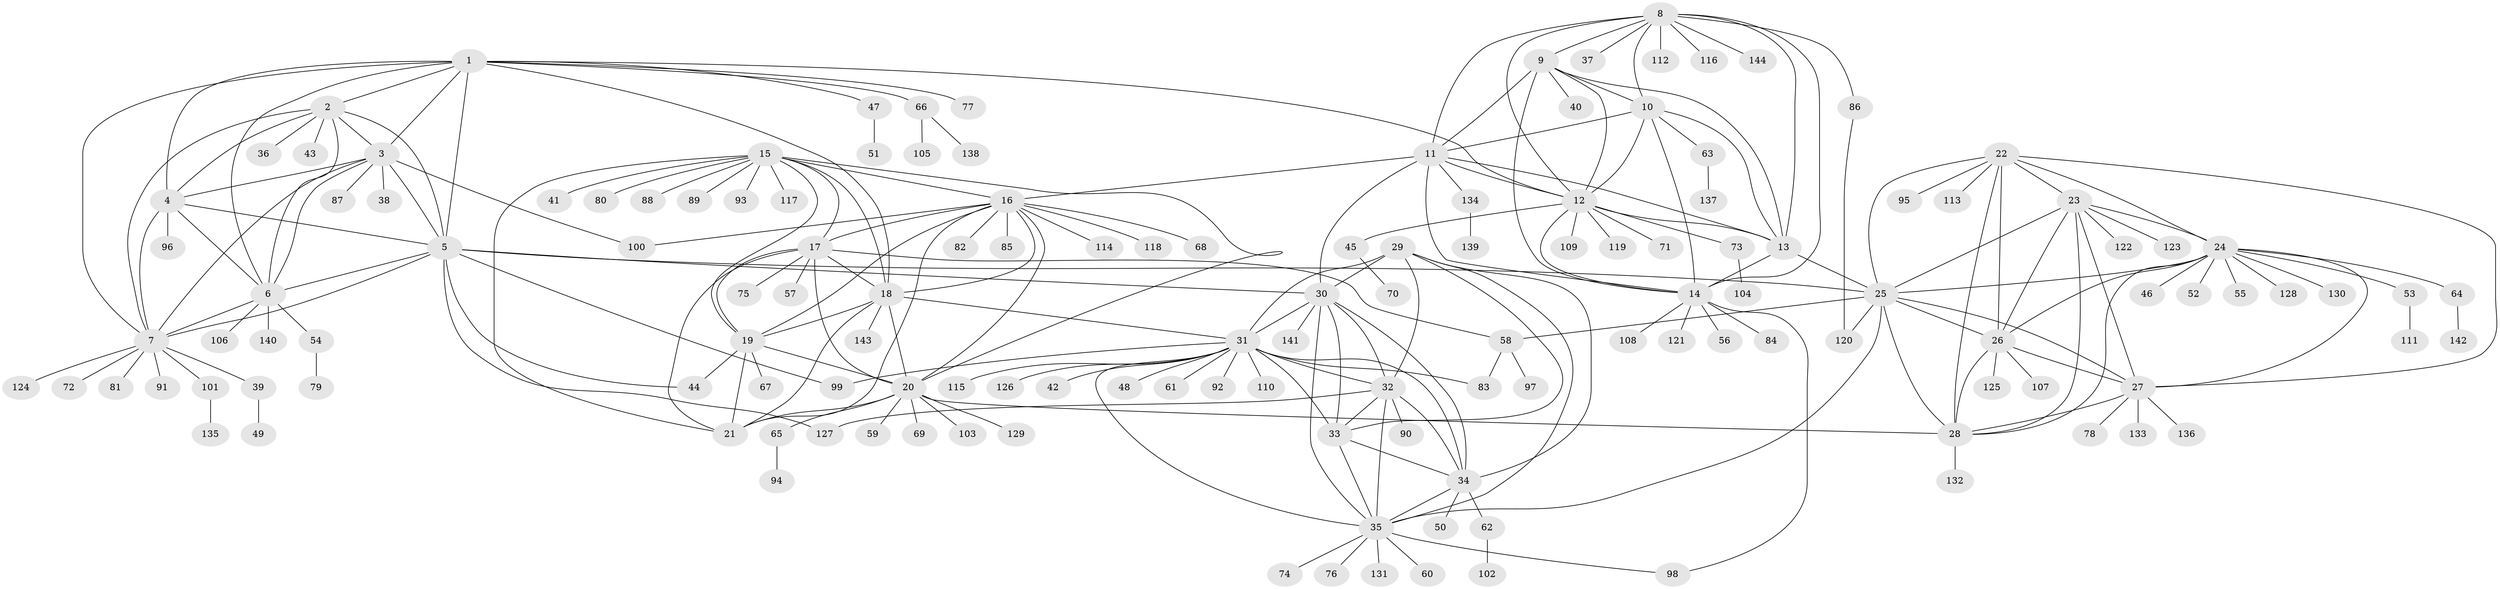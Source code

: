 // Generated by graph-tools (version 1.1) at 2025/26/03/09/25 03:26:42]
// undirected, 144 vertices, 232 edges
graph export_dot {
graph [start="1"]
  node [color=gray90,style=filled];
  1;
  2;
  3;
  4;
  5;
  6;
  7;
  8;
  9;
  10;
  11;
  12;
  13;
  14;
  15;
  16;
  17;
  18;
  19;
  20;
  21;
  22;
  23;
  24;
  25;
  26;
  27;
  28;
  29;
  30;
  31;
  32;
  33;
  34;
  35;
  36;
  37;
  38;
  39;
  40;
  41;
  42;
  43;
  44;
  45;
  46;
  47;
  48;
  49;
  50;
  51;
  52;
  53;
  54;
  55;
  56;
  57;
  58;
  59;
  60;
  61;
  62;
  63;
  64;
  65;
  66;
  67;
  68;
  69;
  70;
  71;
  72;
  73;
  74;
  75;
  76;
  77;
  78;
  79;
  80;
  81;
  82;
  83;
  84;
  85;
  86;
  87;
  88;
  89;
  90;
  91;
  92;
  93;
  94;
  95;
  96;
  97;
  98;
  99;
  100;
  101;
  102;
  103;
  104;
  105;
  106;
  107;
  108;
  109;
  110;
  111;
  112;
  113;
  114;
  115;
  116;
  117;
  118;
  119;
  120;
  121;
  122;
  123;
  124;
  125;
  126;
  127;
  128;
  129;
  130;
  131;
  132;
  133;
  134;
  135;
  136;
  137;
  138;
  139;
  140;
  141;
  142;
  143;
  144;
  1 -- 2;
  1 -- 3;
  1 -- 4;
  1 -- 5;
  1 -- 6;
  1 -- 7;
  1 -- 12;
  1 -- 18;
  1 -- 47;
  1 -- 66;
  1 -- 77;
  2 -- 3;
  2 -- 4;
  2 -- 5;
  2 -- 6;
  2 -- 7;
  2 -- 36;
  2 -- 43;
  3 -- 4;
  3 -- 5;
  3 -- 6;
  3 -- 7;
  3 -- 38;
  3 -- 87;
  3 -- 100;
  4 -- 5;
  4 -- 6;
  4 -- 7;
  4 -- 96;
  5 -- 6;
  5 -- 7;
  5 -- 25;
  5 -- 30;
  5 -- 44;
  5 -- 99;
  5 -- 127;
  6 -- 7;
  6 -- 54;
  6 -- 106;
  6 -- 140;
  7 -- 39;
  7 -- 72;
  7 -- 81;
  7 -- 91;
  7 -- 101;
  7 -- 124;
  8 -- 9;
  8 -- 10;
  8 -- 11;
  8 -- 12;
  8 -- 13;
  8 -- 14;
  8 -- 37;
  8 -- 86;
  8 -- 112;
  8 -- 116;
  8 -- 144;
  9 -- 10;
  9 -- 11;
  9 -- 12;
  9 -- 13;
  9 -- 14;
  9 -- 40;
  10 -- 11;
  10 -- 12;
  10 -- 13;
  10 -- 14;
  10 -- 63;
  11 -- 12;
  11 -- 13;
  11 -- 14;
  11 -- 16;
  11 -- 30;
  11 -- 134;
  12 -- 13;
  12 -- 14;
  12 -- 45;
  12 -- 71;
  12 -- 73;
  12 -- 109;
  12 -- 119;
  13 -- 14;
  13 -- 25;
  14 -- 56;
  14 -- 84;
  14 -- 98;
  14 -- 108;
  14 -- 121;
  15 -- 16;
  15 -- 17;
  15 -- 18;
  15 -- 19;
  15 -- 20;
  15 -- 21;
  15 -- 41;
  15 -- 80;
  15 -- 88;
  15 -- 89;
  15 -- 93;
  15 -- 117;
  16 -- 17;
  16 -- 18;
  16 -- 19;
  16 -- 20;
  16 -- 21;
  16 -- 68;
  16 -- 82;
  16 -- 85;
  16 -- 100;
  16 -- 114;
  16 -- 118;
  17 -- 18;
  17 -- 19;
  17 -- 20;
  17 -- 21;
  17 -- 57;
  17 -- 58;
  17 -- 75;
  18 -- 19;
  18 -- 20;
  18 -- 21;
  18 -- 31;
  18 -- 143;
  19 -- 20;
  19 -- 21;
  19 -- 44;
  19 -- 67;
  20 -- 21;
  20 -- 28;
  20 -- 59;
  20 -- 65;
  20 -- 69;
  20 -- 103;
  20 -- 129;
  22 -- 23;
  22 -- 24;
  22 -- 25;
  22 -- 26;
  22 -- 27;
  22 -- 28;
  22 -- 95;
  22 -- 113;
  23 -- 24;
  23 -- 25;
  23 -- 26;
  23 -- 27;
  23 -- 28;
  23 -- 122;
  23 -- 123;
  24 -- 25;
  24 -- 26;
  24 -- 27;
  24 -- 28;
  24 -- 46;
  24 -- 52;
  24 -- 53;
  24 -- 55;
  24 -- 64;
  24 -- 128;
  24 -- 130;
  25 -- 26;
  25 -- 27;
  25 -- 28;
  25 -- 35;
  25 -- 58;
  25 -- 120;
  26 -- 27;
  26 -- 28;
  26 -- 107;
  26 -- 125;
  27 -- 28;
  27 -- 78;
  27 -- 133;
  27 -- 136;
  28 -- 132;
  29 -- 30;
  29 -- 31;
  29 -- 32;
  29 -- 33;
  29 -- 34;
  29 -- 35;
  30 -- 31;
  30 -- 32;
  30 -- 33;
  30 -- 34;
  30 -- 35;
  30 -- 141;
  31 -- 32;
  31 -- 33;
  31 -- 34;
  31 -- 35;
  31 -- 42;
  31 -- 48;
  31 -- 61;
  31 -- 83;
  31 -- 92;
  31 -- 99;
  31 -- 110;
  31 -- 115;
  31 -- 126;
  32 -- 33;
  32 -- 34;
  32 -- 35;
  32 -- 90;
  32 -- 127;
  33 -- 34;
  33 -- 35;
  34 -- 35;
  34 -- 50;
  34 -- 62;
  35 -- 60;
  35 -- 74;
  35 -- 76;
  35 -- 98;
  35 -- 131;
  39 -- 49;
  45 -- 70;
  47 -- 51;
  53 -- 111;
  54 -- 79;
  58 -- 83;
  58 -- 97;
  62 -- 102;
  63 -- 137;
  64 -- 142;
  65 -- 94;
  66 -- 105;
  66 -- 138;
  73 -- 104;
  86 -- 120;
  101 -- 135;
  134 -- 139;
}
